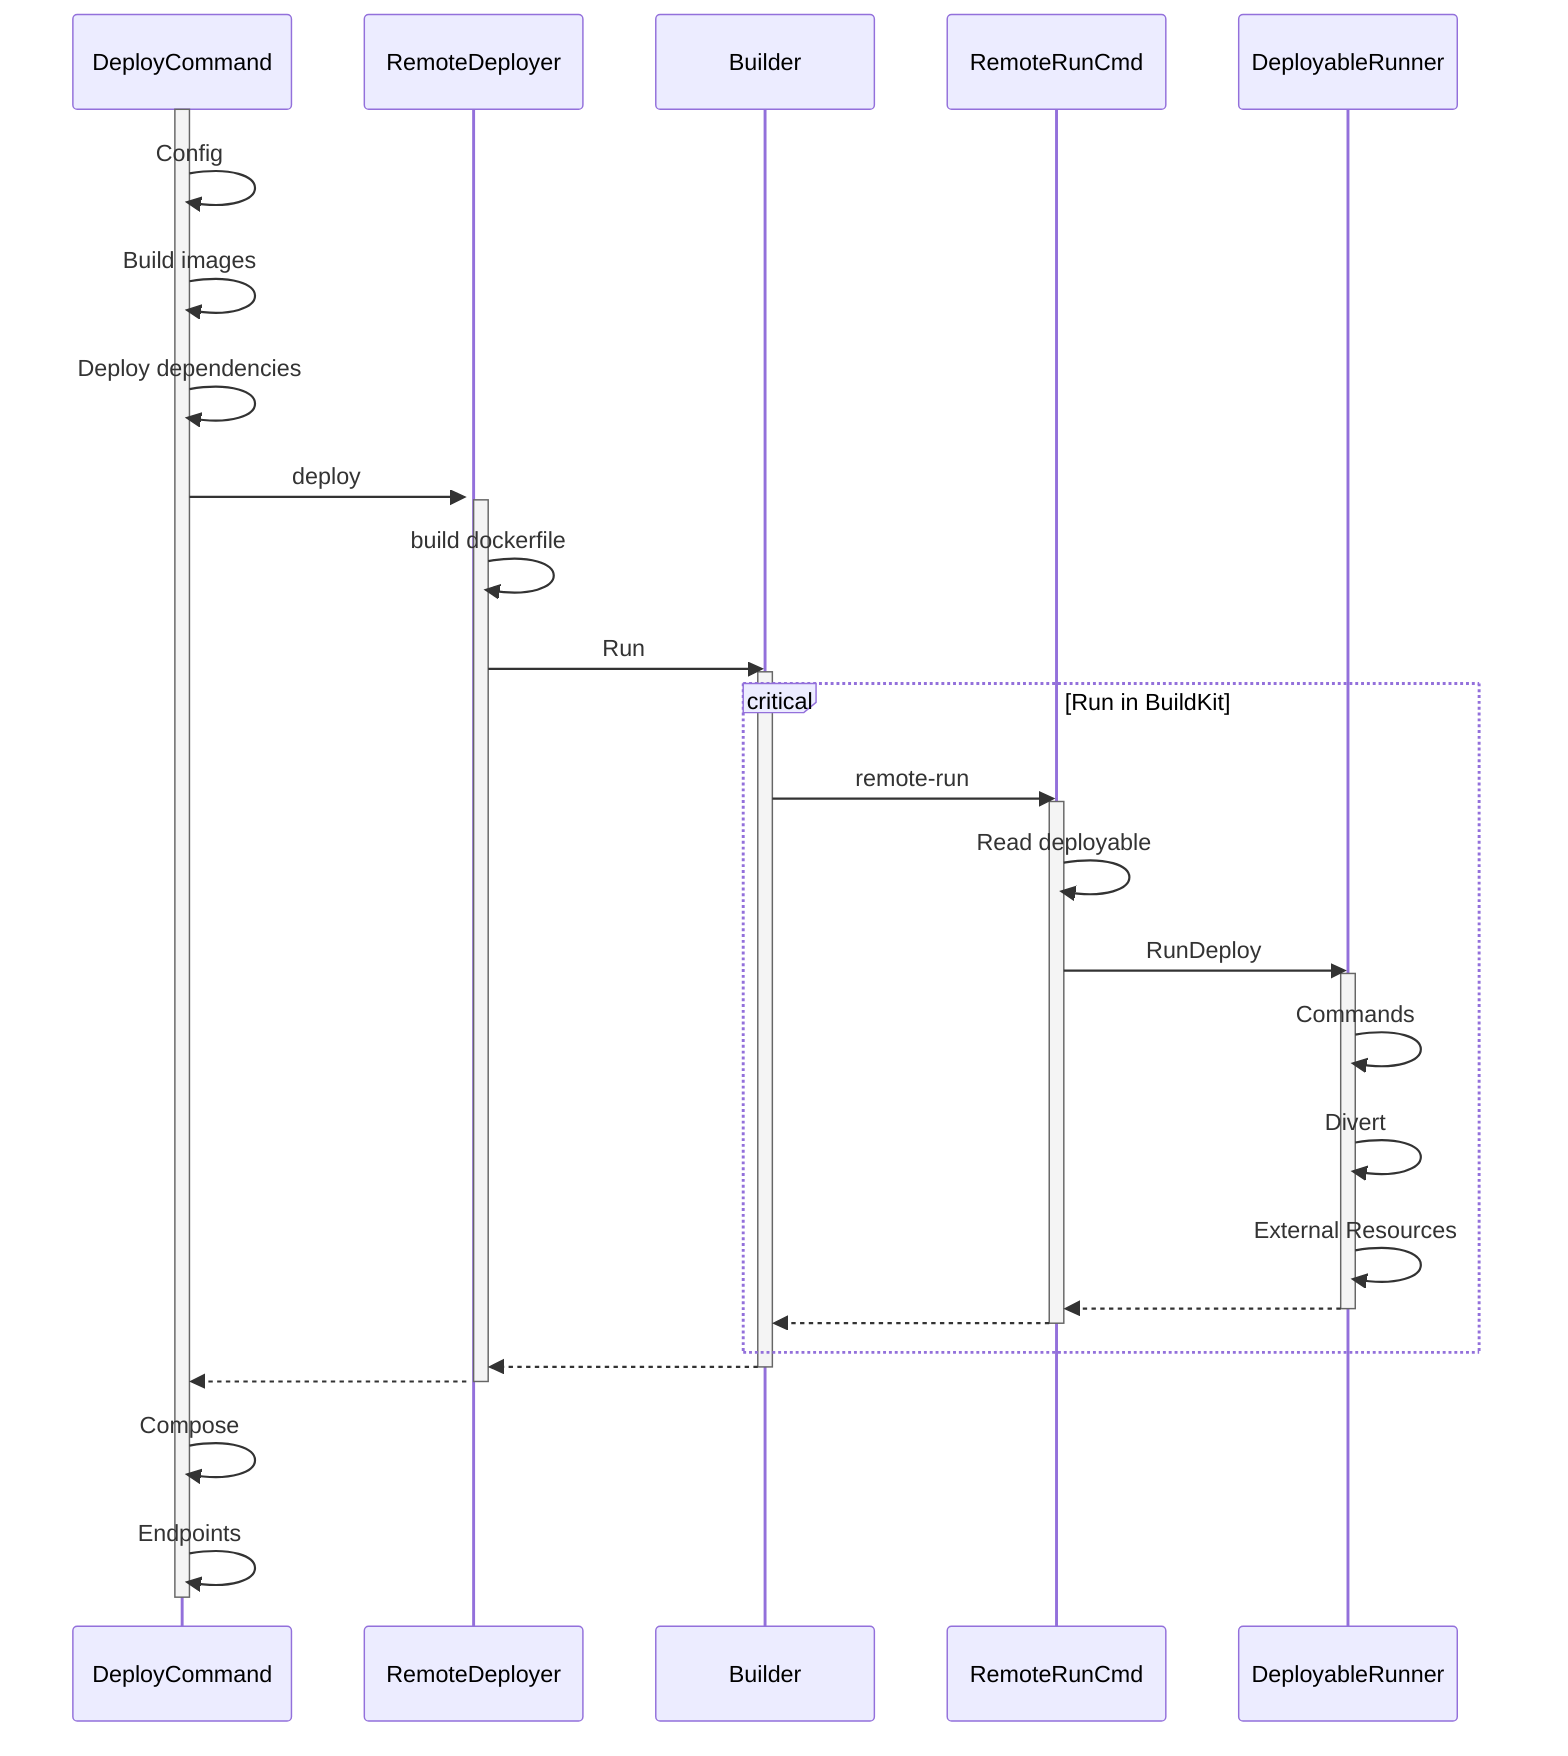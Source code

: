 sequenceDiagram
    activate DeployCommand
    DeployCommand->>DeployCommand: Config
    DeployCommand->>DeployCommand: Build images
    DeployCommand->>DeployCommand: Deploy dependencies
    DeployCommand->>+RemoteDeployer: deploy
    activate RemoteDeployer
    RemoteDeployer->>RemoteDeployer: build dockerfile
    RemoteDeployer->>Builder: Run
    activate Builder
    critical Run in BuildKit
        Builder->>RemoteRunCmd: remote-run
        activate RemoteRunCmd
        RemoteRunCmd->>RemoteRunCmd: Read deployable
        RemoteRunCmd->>DeployableRunner: RunDeploy
        activate DeployableRunner
        DeployableRunner->>DeployableRunner: Commands
        DeployableRunner->>DeployableRunner: Divert
        DeployableRunner->>DeployableRunner: External Resources
        DeployableRunner-->>RemoteRunCmd: 
        deactivate DeployableRunner
        RemoteRunCmd-->>Builder: 
        deactivate RemoteRunCmd
    end
    Builder-->>RemoteDeployer: 
    deactivate Builder
    RemoteDeployer-->>DeployCommand: 
    deactivate RemoteDeployer
    DeployCommand->>DeployCommand: Compose
    DeployCommand->>DeployCommand: Endpoints
    deactivate DeployCommand